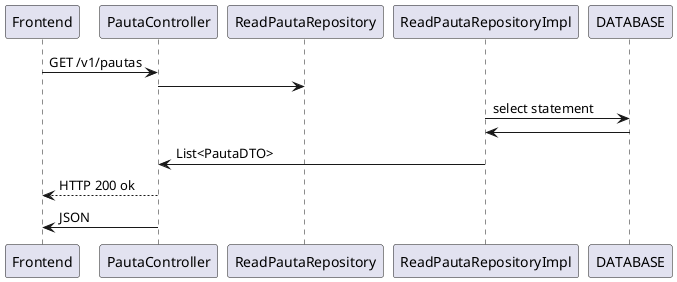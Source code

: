 @startuml
Frontend -> PautaController: GET /v1/pautas
PautaController -> ReadPautaRepository
ReadPautaRepositoryImpl -> DATABASE: select statement
DATABASE -> ReadPautaRepositoryImpl
ReadPautaRepositoryImpl -> PautaController: List<PautaDTO>
PautaController --> Frontend: HTTP 200 ok
PautaController -> Frontend: JSON
@enduml